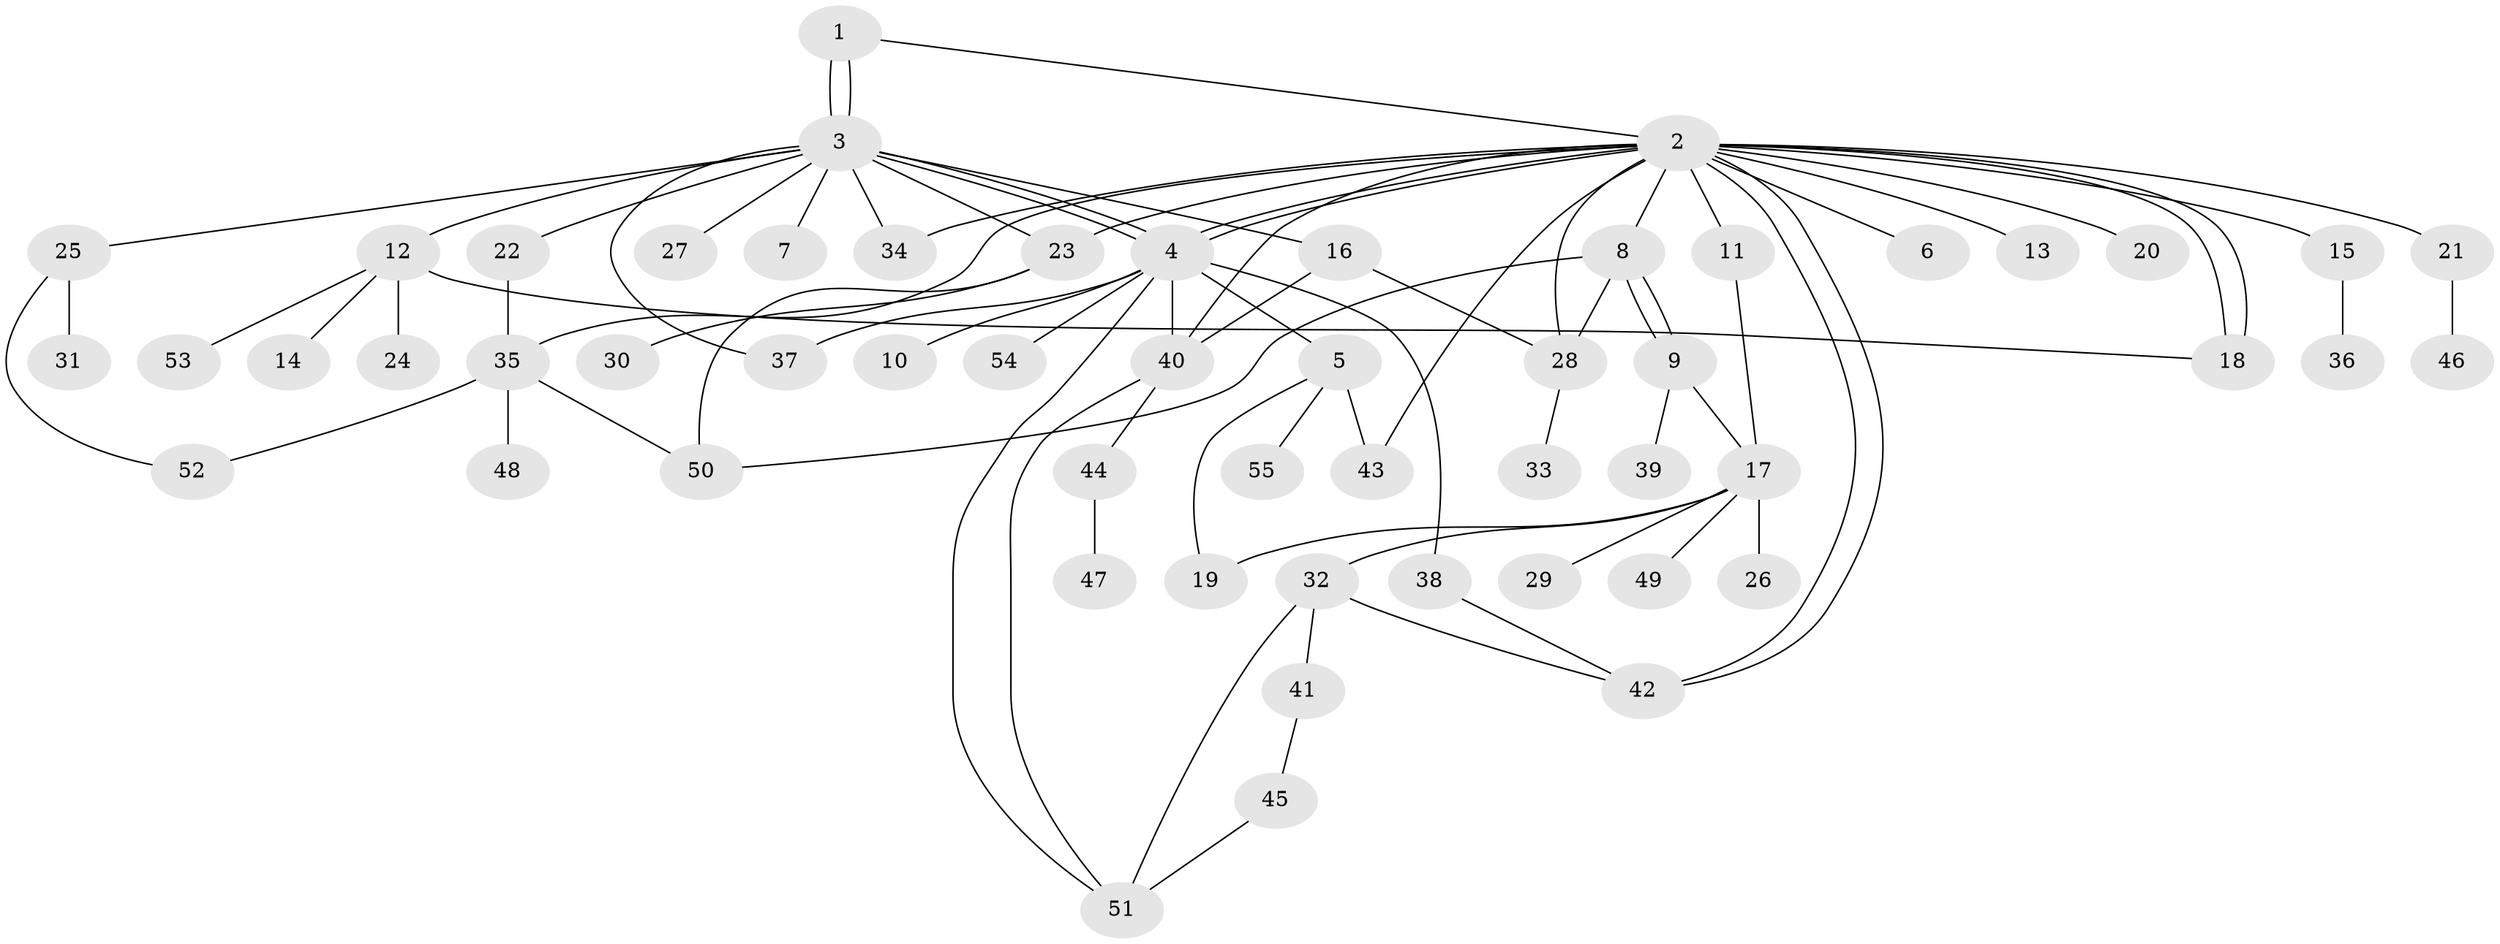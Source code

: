 // coarse degree distribution, {1: 0.8148148148148148, 5: 0.037037037037037035, 7: 0.037037037037037035, 16: 0.037037037037037035, 4: 0.037037037037037035, 2: 0.037037037037037035}
// Generated by graph-tools (version 1.1) at 2025/50/03/04/25 21:50:57]
// undirected, 55 vertices, 81 edges
graph export_dot {
graph [start="1"]
  node [color=gray90,style=filled];
  1;
  2;
  3;
  4;
  5;
  6;
  7;
  8;
  9;
  10;
  11;
  12;
  13;
  14;
  15;
  16;
  17;
  18;
  19;
  20;
  21;
  22;
  23;
  24;
  25;
  26;
  27;
  28;
  29;
  30;
  31;
  32;
  33;
  34;
  35;
  36;
  37;
  38;
  39;
  40;
  41;
  42;
  43;
  44;
  45;
  46;
  47;
  48;
  49;
  50;
  51;
  52;
  53;
  54;
  55;
  1 -- 2;
  1 -- 3;
  1 -- 3;
  2 -- 4;
  2 -- 4;
  2 -- 6;
  2 -- 8;
  2 -- 11;
  2 -- 13;
  2 -- 15;
  2 -- 18;
  2 -- 18;
  2 -- 20;
  2 -- 21;
  2 -- 23;
  2 -- 28;
  2 -- 34;
  2 -- 35;
  2 -- 40;
  2 -- 42;
  2 -- 42;
  2 -- 43;
  3 -- 4;
  3 -- 4;
  3 -- 7;
  3 -- 12;
  3 -- 16;
  3 -- 22;
  3 -- 23;
  3 -- 25;
  3 -- 27;
  3 -- 34;
  3 -- 37;
  4 -- 5;
  4 -- 10;
  4 -- 37;
  4 -- 38;
  4 -- 40;
  4 -- 51;
  4 -- 54;
  5 -- 19;
  5 -- 43;
  5 -- 55;
  8 -- 9;
  8 -- 9;
  8 -- 28;
  8 -- 50;
  9 -- 17;
  9 -- 39;
  11 -- 17;
  12 -- 14;
  12 -- 18;
  12 -- 24;
  12 -- 53;
  15 -- 36;
  16 -- 28;
  16 -- 40;
  17 -- 19;
  17 -- 26;
  17 -- 29;
  17 -- 32;
  17 -- 49;
  21 -- 46;
  22 -- 35;
  23 -- 30;
  23 -- 50;
  25 -- 31;
  25 -- 52;
  28 -- 33;
  32 -- 41;
  32 -- 42;
  32 -- 51;
  35 -- 48;
  35 -- 50;
  35 -- 52;
  38 -- 42;
  40 -- 44;
  40 -- 51;
  41 -- 45;
  44 -- 47;
  45 -- 51;
}
